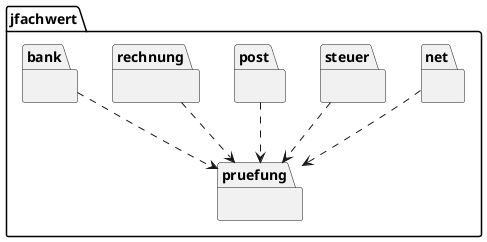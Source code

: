 @startuml

package "jfachwert" {

    package "net" {
    }

    package "steuer" {
    }

    package "post" {
    }

    package "rechnung" {
    }

    package "bank" {
    }

    package "pruefung" {
    }

    bank ..> pruefung
    steuer ..> pruefung
    post ..> pruefung
    rechnung ..> pruefung
    net ..> pruefung

}

@enduml